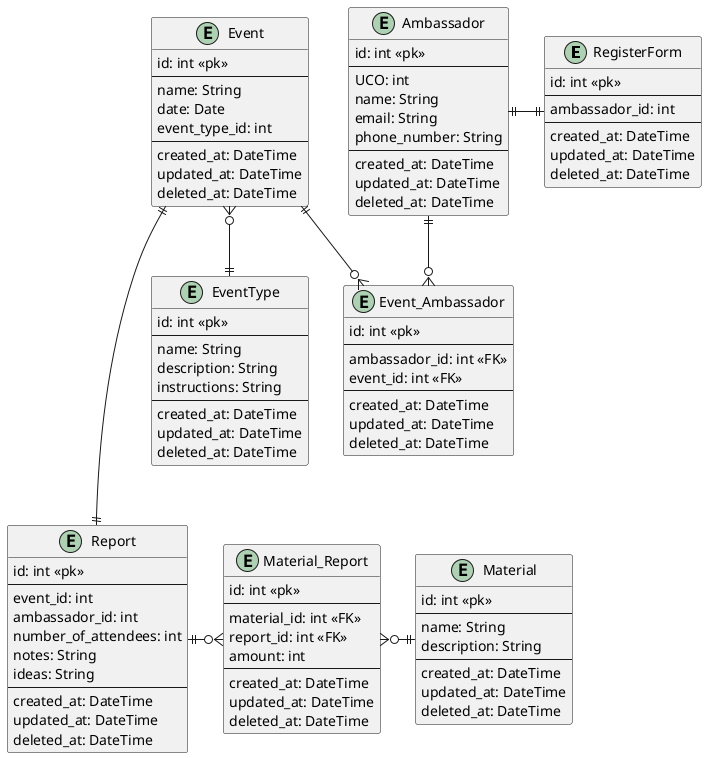 @startuml
'https://plantuml.com/entity-diagram

entity RegisterForm {
  id: int <<pk>>
  --
  ambassador_id: int
  'answers
  --
  created_at: DateTime
  updated_at: DateTime
  deleted_at: DateTime
}

entity Ambassador {
  id: int <<pk>>
  --
  UCO: int
  name: String
  email: String
  phone_number: String
  --
  created_at: DateTime
  updated_at: DateTime
  deleted_at: DateTime
}

entity Event {
  id: int <<pk>>
  --
  name: String
  date: Date
  event_type_id: int
  --
  created_at: DateTime
  updated_at: DateTime
  deleted_at: DateTime
}

entity EventType {
  id: int <<pk>>
  --
  name: String
  description: String
  instructions: String
  --
  created_at: DateTime
  updated_at: DateTime
  deleted_at: DateTime
}

entity Event_Ambassador {
  id: int <<pk>>
  --
  ambassador_id: int <<FK>>
  event_id: int <<FK>>
  --
  created_at: DateTime
  updated_at: DateTime
  deleted_at: DateTime
}

entity Report {
  id: int <<pk>>
  --
  event_id: int
  ambassador_id: int
  number_of_attendees: int
'photos
  notes: String
  ideas: String
  --
  created_at: DateTime
  updated_at: DateTime
  deleted_at: DateTime
}

'enum EventTypes {
'  SCHOOL
'  EXPO
'  OPENDAY
'  GAUDEAMUS
'  ...
'}

entity Material_Report {
  id: int <<pk>>
  --
  material_id: int <<FK>>
  report_id: int <<FK>>
  amount: int
  --
  created_at: DateTime
  updated_at: DateTime
  deleted_at: DateTime
}

entity Material {
  id: int <<pk>>
  --
  name: String
  description: String
  --
  created_at: DateTime
  updated_at: DateTime
  deleted_at: DateTime
}

Report ||-o{ Material_Report
Material_Report }o-|| Material
Event ||---|| Report

Ambassador ||-|| RegisterForm
Ambassador ||--o{ Event_Ambassador
Event ||--o{ Event_Ambassador
Event }o--|| EventType

@enduml